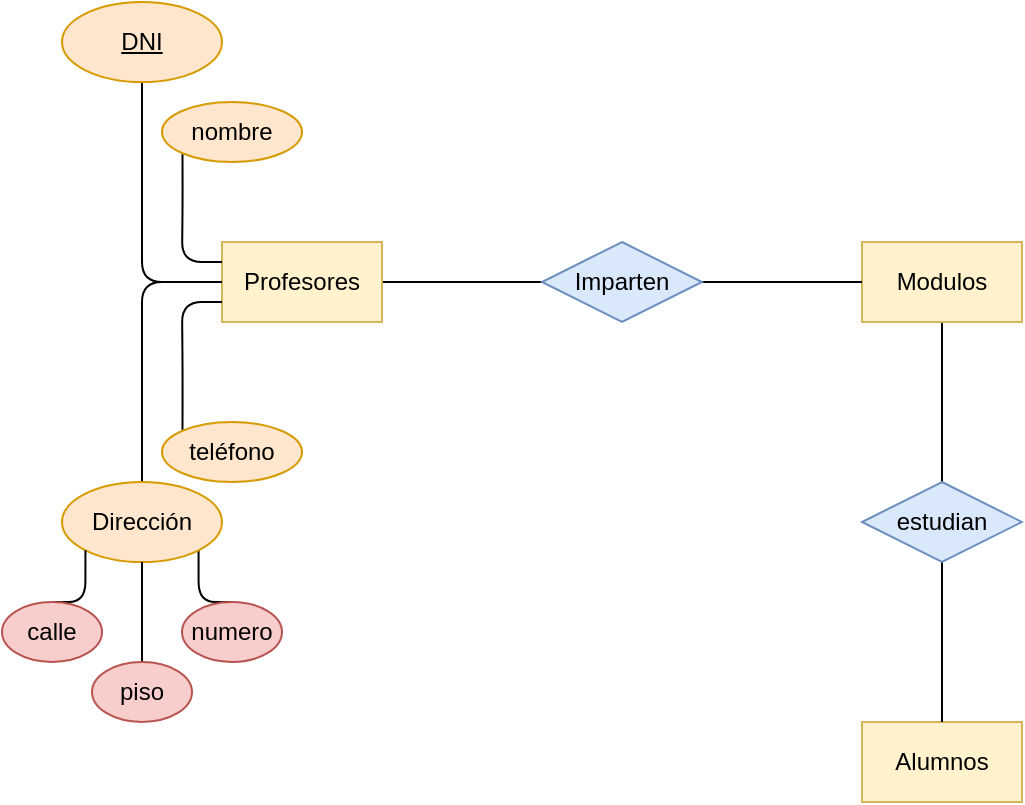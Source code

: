 <mxfile version="21.8.2" type="github">
  <diagram name="Página-1" id="9iKefRgzoaWXkJtxmQeY">
    <mxGraphModel dx="1434" dy="795" grid="1" gridSize="10" guides="1" tooltips="1" connect="1" arrows="1" fold="1" page="1" pageScale="1" pageWidth="827" pageHeight="1169" math="0" shadow="0">
      <root>
        <mxCell id="0" />
        <mxCell id="1" parent="0" />
        <mxCell id="MBplnj_kiB30Vxkk3hCD-1" value="Alumnos" style="rounded=0;whiteSpace=wrap;html=1;fillColor=#fff2cc;strokeColor=#d6b656;" vertex="1" parent="1">
          <mxGeometry x="440" y="480" width="80" height="40" as="geometry" />
        </mxCell>
        <mxCell id="MBplnj_kiB30Vxkk3hCD-5" style="edgeStyle=orthogonalEdgeStyle;rounded=0;orthogonalLoop=1;jettySize=auto;html=1;exitX=1;exitY=0.5;exitDx=0;exitDy=0;entryX=0;entryY=0.5;entryDx=0;entryDy=0;endArrow=none;endFill=0;" edge="1" parent="1" source="MBplnj_kiB30Vxkk3hCD-2" target="MBplnj_kiB30Vxkk3hCD-4">
          <mxGeometry relative="1" as="geometry" />
        </mxCell>
        <mxCell id="MBplnj_kiB30Vxkk3hCD-2" value="&lt;div&gt;Profesores&lt;/div&gt;" style="rounded=0;whiteSpace=wrap;html=1;fillColor=#fff2cc;strokeColor=#d6b656;" vertex="1" parent="1">
          <mxGeometry x="120" y="240" width="80" height="40" as="geometry" />
        </mxCell>
        <mxCell id="MBplnj_kiB30Vxkk3hCD-8" style="edgeStyle=orthogonalEdgeStyle;rounded=0;orthogonalLoop=1;jettySize=auto;html=1;exitX=0.5;exitY=1;exitDx=0;exitDy=0;entryX=0.5;entryY=0;entryDx=0;entryDy=0;endArrow=none;endFill=0;" edge="1" parent="1" source="MBplnj_kiB30Vxkk3hCD-3" target="MBplnj_kiB30Vxkk3hCD-7">
          <mxGeometry relative="1" as="geometry" />
        </mxCell>
        <mxCell id="MBplnj_kiB30Vxkk3hCD-3" value="&lt;div&gt;Modulos&lt;/div&gt;" style="rounded=0;whiteSpace=wrap;html=1;fillColor=#fff2cc;strokeColor=#d6b656;" vertex="1" parent="1">
          <mxGeometry x="440" y="240" width="80" height="40" as="geometry" />
        </mxCell>
        <mxCell id="MBplnj_kiB30Vxkk3hCD-6" style="edgeStyle=orthogonalEdgeStyle;rounded=0;orthogonalLoop=1;jettySize=auto;html=1;exitX=1;exitY=0.5;exitDx=0;exitDy=0;endArrow=none;endFill=0;" edge="1" parent="1" source="MBplnj_kiB30Vxkk3hCD-4" target="MBplnj_kiB30Vxkk3hCD-3">
          <mxGeometry relative="1" as="geometry" />
        </mxCell>
        <mxCell id="MBplnj_kiB30Vxkk3hCD-4" value="Imparten" style="rhombus;whiteSpace=wrap;html=1;fillColor=#dae8fc;strokeColor=#6c8ebf;" vertex="1" parent="1">
          <mxGeometry x="280" y="240" width="80" height="40" as="geometry" />
        </mxCell>
        <mxCell id="MBplnj_kiB30Vxkk3hCD-9" style="edgeStyle=orthogonalEdgeStyle;rounded=0;orthogonalLoop=1;jettySize=auto;html=1;exitX=0.5;exitY=1;exitDx=0;exitDy=0;entryX=0.5;entryY=0;entryDx=0;entryDy=0;endArrow=none;endFill=0;" edge="1" parent="1" source="MBplnj_kiB30Vxkk3hCD-7" target="MBplnj_kiB30Vxkk3hCD-1">
          <mxGeometry relative="1" as="geometry" />
        </mxCell>
        <mxCell id="MBplnj_kiB30Vxkk3hCD-7" value="estudian" style="rhombus;whiteSpace=wrap;html=1;fillColor=#dae8fc;strokeColor=#6c8ebf;" vertex="1" parent="1">
          <mxGeometry x="440" y="360" width="80" height="40" as="geometry" />
        </mxCell>
        <mxCell id="MBplnj_kiB30Vxkk3hCD-11" style="edgeStyle=orthogonalEdgeStyle;rounded=1;orthogonalLoop=1;jettySize=auto;html=1;exitX=0.5;exitY=1;exitDx=0;exitDy=0;entryX=0;entryY=0.5;entryDx=0;entryDy=0;endArrow=none;endFill=0;" edge="1" parent="1" source="MBplnj_kiB30Vxkk3hCD-10" target="MBplnj_kiB30Vxkk3hCD-2">
          <mxGeometry relative="1" as="geometry" />
        </mxCell>
        <mxCell id="MBplnj_kiB30Vxkk3hCD-10" value="&lt;u&gt;DNI&lt;/u&gt;" style="ellipse;whiteSpace=wrap;html=1;fillColor=#ffe6cc;strokeColor=#d79b00;" vertex="1" parent="1">
          <mxGeometry x="40" y="120" width="80" height="40" as="geometry" />
        </mxCell>
        <mxCell id="MBplnj_kiB30Vxkk3hCD-13" style="edgeStyle=orthogonalEdgeStyle;rounded=1;orthogonalLoop=1;jettySize=auto;html=1;exitX=0;exitY=1;exitDx=0;exitDy=0;entryX=0;entryY=0.25;entryDx=0;entryDy=0;endArrow=none;endFill=0;" edge="1" parent="1" source="MBplnj_kiB30Vxkk3hCD-12" target="MBplnj_kiB30Vxkk3hCD-2">
          <mxGeometry relative="1" as="geometry" />
        </mxCell>
        <mxCell id="MBplnj_kiB30Vxkk3hCD-12" value="nombre" style="ellipse;whiteSpace=wrap;html=1;fillColor=#ffe6cc;strokeColor=#d79b00;" vertex="1" parent="1">
          <mxGeometry x="90" y="170" width="70" height="30" as="geometry" />
        </mxCell>
        <mxCell id="MBplnj_kiB30Vxkk3hCD-18" style="edgeStyle=orthogonalEdgeStyle;rounded=1;orthogonalLoop=1;jettySize=auto;html=1;exitX=0.5;exitY=0;exitDx=0;exitDy=0;entryX=0;entryY=0.5;entryDx=0;entryDy=0;endArrow=none;endFill=0;" edge="1" parent="1" source="MBplnj_kiB30Vxkk3hCD-15" target="MBplnj_kiB30Vxkk3hCD-2">
          <mxGeometry relative="1" as="geometry" />
        </mxCell>
        <mxCell id="MBplnj_kiB30Vxkk3hCD-25" style="edgeStyle=orthogonalEdgeStyle;rounded=1;orthogonalLoop=1;jettySize=auto;html=1;exitX=1;exitY=1;exitDx=0;exitDy=0;endArrow=none;endFill=0;" edge="1" parent="1" source="MBplnj_kiB30Vxkk3hCD-15" target="MBplnj_kiB30Vxkk3hCD-22">
          <mxGeometry relative="1" as="geometry" />
        </mxCell>
        <mxCell id="MBplnj_kiB30Vxkk3hCD-15" value="Dirección" style="ellipse;whiteSpace=wrap;html=1;fillColor=#ffe6cc;strokeColor=#d79b00;" vertex="1" parent="1">
          <mxGeometry x="40" y="360" width="80" height="40" as="geometry" />
        </mxCell>
        <mxCell id="MBplnj_kiB30Vxkk3hCD-20" style="edgeStyle=orthogonalEdgeStyle;rounded=1;orthogonalLoop=1;jettySize=auto;html=1;exitX=0;exitY=0;exitDx=0;exitDy=0;entryX=0;entryY=0.75;entryDx=0;entryDy=0;endArrow=none;endFill=0;" edge="1" parent="1" source="MBplnj_kiB30Vxkk3hCD-19" target="MBplnj_kiB30Vxkk3hCD-2">
          <mxGeometry relative="1" as="geometry" />
        </mxCell>
        <mxCell id="MBplnj_kiB30Vxkk3hCD-19" value="teléfono" style="ellipse;whiteSpace=wrap;html=1;fillColor=#ffe6cc;strokeColor=#d79b00;" vertex="1" parent="1">
          <mxGeometry x="90" y="330" width="70" height="30" as="geometry" />
        </mxCell>
        <mxCell id="MBplnj_kiB30Vxkk3hCD-24" style="edgeStyle=orthogonalEdgeStyle;rounded=1;orthogonalLoop=1;jettySize=auto;html=1;exitX=0.5;exitY=0;exitDx=0;exitDy=0;entryX=0;entryY=1;entryDx=0;entryDy=0;endArrow=none;endFill=0;" edge="1" parent="1" source="MBplnj_kiB30Vxkk3hCD-21" target="MBplnj_kiB30Vxkk3hCD-15">
          <mxGeometry relative="1" as="geometry" />
        </mxCell>
        <mxCell id="MBplnj_kiB30Vxkk3hCD-21" value="calle" style="ellipse;whiteSpace=wrap;html=1;fillColor=#f8cecc;strokeColor=#b85450;" vertex="1" parent="1">
          <mxGeometry x="10" y="420" width="50" height="30" as="geometry" />
        </mxCell>
        <mxCell id="MBplnj_kiB30Vxkk3hCD-22" value="&lt;div&gt;numero&lt;/div&gt;" style="ellipse;whiteSpace=wrap;html=1;fillColor=#f8cecc;strokeColor=#b85450;" vertex="1" parent="1">
          <mxGeometry x="100" y="420" width="50" height="30" as="geometry" />
        </mxCell>
        <mxCell id="MBplnj_kiB30Vxkk3hCD-27" style="edgeStyle=orthogonalEdgeStyle;rounded=0;orthogonalLoop=1;jettySize=auto;html=1;exitX=0.5;exitY=0;exitDx=0;exitDy=0;entryX=0.5;entryY=1;entryDx=0;entryDy=0;endArrow=none;endFill=0;" edge="1" parent="1" source="MBplnj_kiB30Vxkk3hCD-26" target="MBplnj_kiB30Vxkk3hCD-15">
          <mxGeometry relative="1" as="geometry" />
        </mxCell>
        <mxCell id="MBplnj_kiB30Vxkk3hCD-26" value="piso" style="ellipse;whiteSpace=wrap;html=1;fillColor=#f8cecc;strokeColor=#b85450;" vertex="1" parent="1">
          <mxGeometry x="55" y="450" width="50" height="30" as="geometry" />
        </mxCell>
      </root>
    </mxGraphModel>
  </diagram>
</mxfile>
